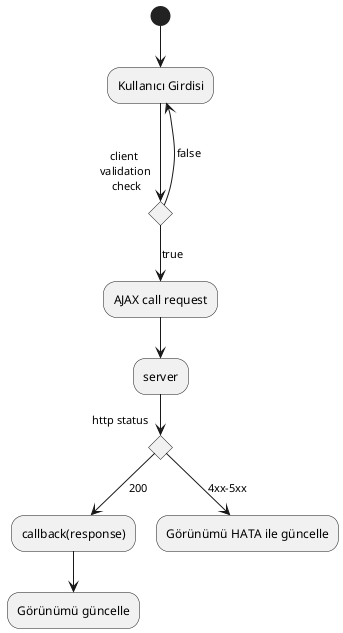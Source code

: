 @startuml
(*) --> "Kullanıcı Girdisi"

if "client \n validation \n check" then
  -->[true] "AJAX call request"
  --> "server"
  if "http status" then
    -->[200] "callback(response)"
    --> "Görünümü güncelle"
  else
    -->[4xx-5xx] "Görünümü HATA ile güncelle"
  endif
else
  --->[false] "Kullanıcı Girdisi"
endif

@enduml